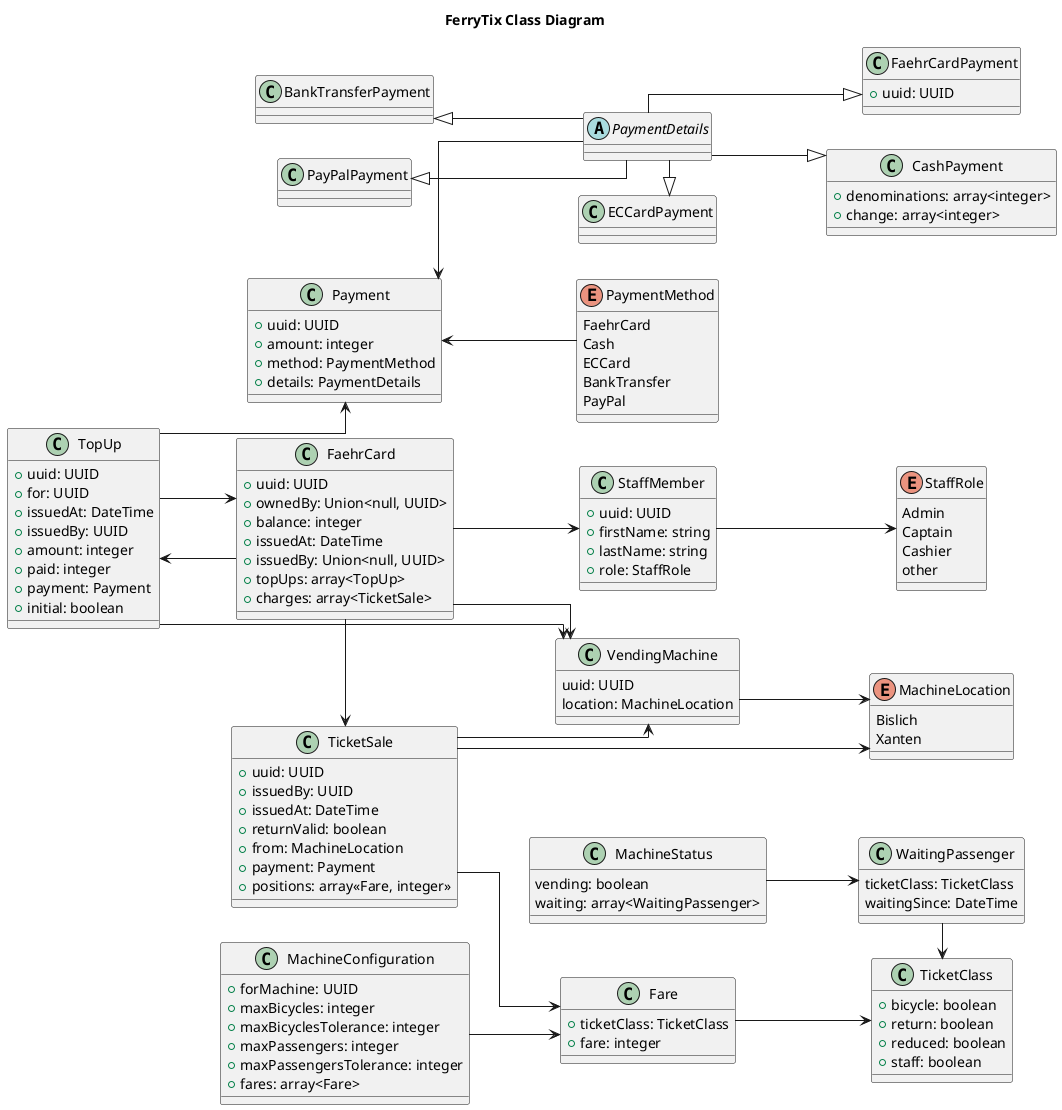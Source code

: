 @startuml
skinparam linetype ortho
left to right direction
title: FerryTix Class Diagram
abstract class PaymentDetails

class FaehrCardPayment {
    + uuid: UUID
}
FaehrCardPayment <|-up- PaymentDetails

class CashPayment {
    + denominations: array<integer>
    + change: array<integer>
}

CashPayment <|-up- PaymentDetails

class ECCardPayment {

}

ECCardPayment <|-left PaymentDetails

class BankTransferPayment {

}

BankTransferPayment <|-- PaymentDetails

class PayPalPayment {

}

PayPalPayment <|-- PaymentDetails

class Payment {
    + uuid: UUID
    + amount: integer
    + method: PaymentMethod
    + details: PaymentDetails
}

Payment <-- PaymentMethod
Payment <-- PaymentDetails

enum PaymentMethod {
    FaehrCard
    Cash
    ECCard
    BankTransfer
    PayPal
}

class TicketSale {
    + uuid: UUID
    + issuedBy: UUID
    + issuedAt: DateTime
    + returnValid: boolean
    + from: MachineLocation
    + payment: Payment
    + positions: array<<Fare, integer>>
}

TicketSale--> VendingMachine
TicketSale--> MachineLocation
TicketSale --> Fare

class TicketClass {
    + bicycle: boolean
    + return: boolean
    + reduced: boolean
    + staff: boolean
}

class TopUp {
    + uuid: UUID
    + for: UUID
    + issuedAt: DateTime
    + issuedBy: UUID
    + amount: integer
    + paid: integer
    + payment: Payment
    + initial: boolean
}

TopUp--> FaehrCard
TopUp--> VendingMachine
TopUp--> Payment

class StaffMember {
    + uuid: UUID
    + firstName: string
    + lastName: string
    + role: StaffRole
}

StaffMember--> StaffRole

enum StaffRole {
    Admin
    Captain
    Cashier
    other
}

class FaehrCard {
    + uuid: UUID
    + ownedBy: Union<null, UUID>
    + balance: integer
    + issuedAt: DateTime
    + issuedBy: Union<null, UUID>
    + topUps: array<TopUp>
    + charges: array<TicketSale>
}

FaehrCard--> StaffMember
FaehrCard--> VendingMachine
FaehrCard--> TopUp
FaehrCard-> TicketSale

class MachineConfiguration {
    + forMachine: UUID
    + maxBicycles: integer
    + maxBicyclesTolerance: integer
    + maxPassengers: integer
    + maxPassengersTolerance: integer
    + fares: array<Fare>
}

MachineConfiguration--> Fare

class Fare {
    + ticketClass: TicketClass
    + fare: integer
}

Fare--> TicketClass

' enum MachineCommand {
'     setSignalRed
'     setSignalGreen
'     stopVending
'     startVending
' }

enum MachineLocation {
    Bislich
    Xanten
}

class VendingMachine {
    uuid: UUID
    location: MachineLocation
}

VendingMachine--> MachineLocation

class MachineStatus {
    vending: boolean
    waiting: array<WaitingPassenger>
}

MachineStatus--> WaitingPassenger

class WaitingPassenger {
    ticketClass: TicketClass
    waitingSince: DateTime
}

WaitingPassenger-> TicketClass

@enduml